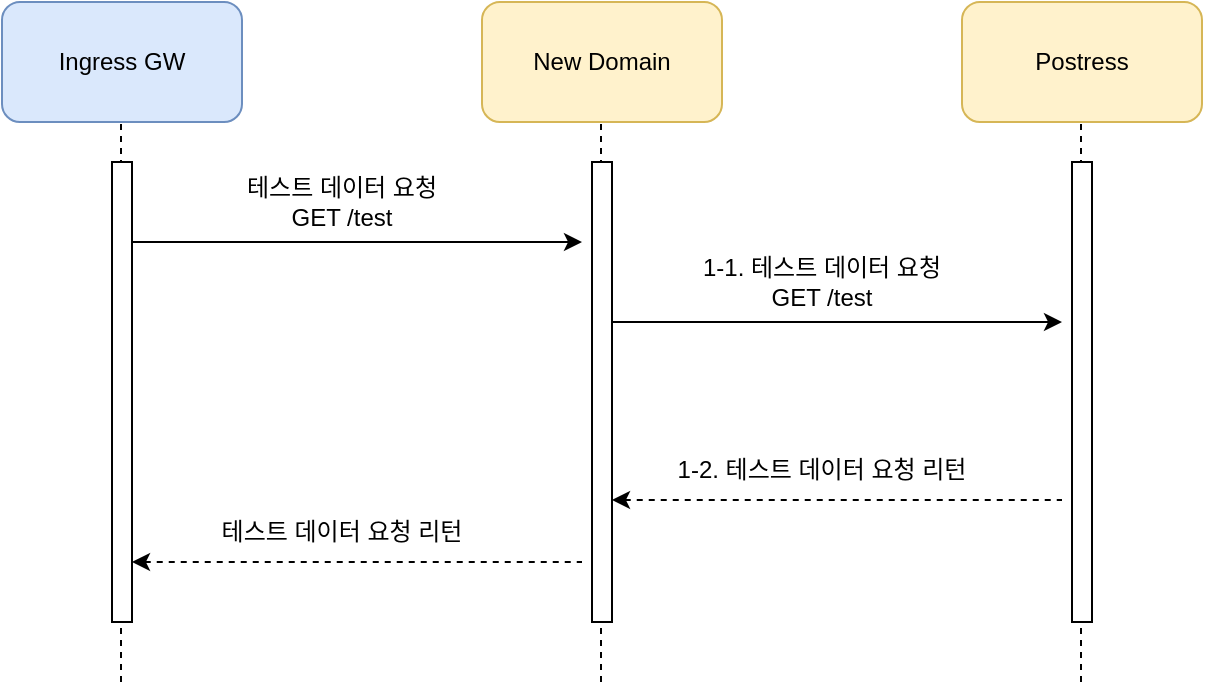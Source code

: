 <mxfile version="14.8.3" type="device"><diagram id="dbk2L1sQEavhsRb8PNaE" name="Page-1"><mxGraphModel dx="1298" dy="751" grid="1" gridSize="10" guides="1" tooltips="1" connect="1" arrows="1" fold="1" page="1" pageScale="1" pageWidth="827" pageHeight="1169" math="0" shadow="0"><root><mxCell id="0"/><mxCell id="1" parent="0"/><mxCell id="p09zfbp5ULqTQxzPmlk9-1" value="Ingress GW" style="rounded=1;whiteSpace=wrap;html=1;fillColor=#dae8fc;strokeColor=#6c8ebf;" vertex="1" parent="1"><mxGeometry x="40" y="40" width="120" height="60" as="geometry"/></mxCell><mxCell id="p09zfbp5ULqTQxzPmlk9-2" value="New Domain" style="rounded=1;whiteSpace=wrap;html=1;fillColor=#fff2cc;strokeColor=#d6b656;" vertex="1" parent="1"><mxGeometry x="280" y="40" width="120" height="60" as="geometry"/></mxCell><mxCell id="p09zfbp5ULqTQxzPmlk9-3" value="Postress" style="rounded=1;whiteSpace=wrap;html=1;fillColor=#fff2cc;strokeColor=#d6b656;" vertex="1" parent="1"><mxGeometry x="520" y="40" width="120" height="60" as="geometry"/></mxCell><mxCell id="p09zfbp5ULqTQxzPmlk9-5" value="" style="endArrow=none;dashed=1;html=1;" edge="1" parent="1"><mxGeometry width="50" height="50" relative="1" as="geometry"><mxPoint x="99.5" y="380" as="sourcePoint"/><mxPoint x="99.5" y="100" as="targetPoint"/></mxGeometry></mxCell><mxCell id="p09zfbp5ULqTQxzPmlk9-6" value="" style="rounded=0;whiteSpace=wrap;html=1;" vertex="1" parent="1"><mxGeometry x="95" y="120" width="10" height="230" as="geometry"/></mxCell><mxCell id="p09zfbp5ULqTQxzPmlk9-9" value="" style="endArrow=none;dashed=1;html=1;" edge="1" parent="1"><mxGeometry width="50" height="50" relative="1" as="geometry"><mxPoint x="339.5" y="380" as="sourcePoint"/><mxPoint x="339.5" y="100" as="targetPoint"/></mxGeometry></mxCell><mxCell id="p09zfbp5ULqTQxzPmlk9-10" value="" style="rounded=0;whiteSpace=wrap;html=1;" vertex="1" parent="1"><mxGeometry x="335" y="120" width="10" height="230" as="geometry"/></mxCell><mxCell id="p09zfbp5ULqTQxzPmlk9-11" value="" style="endArrow=none;dashed=1;html=1;" edge="1" parent="1"><mxGeometry width="50" height="50" relative="1" as="geometry"><mxPoint x="579.5" y="380" as="sourcePoint"/><mxPoint x="579.5" y="100" as="targetPoint"/></mxGeometry></mxCell><mxCell id="p09zfbp5ULqTQxzPmlk9-12" value="" style="rounded=0;whiteSpace=wrap;html=1;" vertex="1" parent="1"><mxGeometry x="575" y="120" width="10" height="230" as="geometry"/></mxCell><mxCell id="p09zfbp5ULqTQxzPmlk9-13" value="" style="endArrow=classic;html=1;" edge="1" parent="1"><mxGeometry width="50" height="50" relative="1" as="geometry"><mxPoint x="105" y="160" as="sourcePoint"/><mxPoint x="330" y="160" as="targetPoint"/></mxGeometry></mxCell><mxCell id="p09zfbp5ULqTQxzPmlk9-14" value="테스트 데이터 요청&lt;br&gt;GET /test" style="text;html=1;strokeColor=none;fillColor=none;align=center;verticalAlign=middle;whiteSpace=wrap;rounded=0;" vertex="1" parent="1"><mxGeometry x="120" y="110" width="180" height="60" as="geometry"/></mxCell><mxCell id="p09zfbp5ULqTQxzPmlk9-16" value="" style="endArrow=none;html=1;fontStyle=1;endFill=0;startArrow=classic;startFill=1;dashed=1;" edge="1" parent="1"><mxGeometry width="50" height="50" relative="1" as="geometry"><mxPoint x="105" y="320" as="sourcePoint"/><mxPoint x="330" y="320" as="targetPoint"/></mxGeometry></mxCell><mxCell id="p09zfbp5ULqTQxzPmlk9-17" value="테스트 데이터 요청 리턴" style="text;html=1;strokeColor=none;fillColor=none;align=center;verticalAlign=middle;whiteSpace=wrap;rounded=0;" vertex="1" parent="1"><mxGeometry x="120" y="290" width="180" height="30" as="geometry"/></mxCell><mxCell id="p09zfbp5ULqTQxzPmlk9-18" value="" style="endArrow=classic;html=1;" edge="1" parent="1"><mxGeometry width="50" height="50" relative="1" as="geometry"><mxPoint x="345" y="200" as="sourcePoint"/><mxPoint x="570" y="200" as="targetPoint"/></mxGeometry></mxCell><mxCell id="p09zfbp5ULqTQxzPmlk9-19" value="1-1. 테스트 데이터 요청&lt;br&gt;GET /test" style="text;html=1;strokeColor=none;fillColor=none;align=center;verticalAlign=middle;whiteSpace=wrap;rounded=0;" vertex="1" parent="1"><mxGeometry x="360" y="150" width="180" height="60" as="geometry"/></mxCell><mxCell id="p09zfbp5ULqTQxzPmlk9-20" value="" style="endArrow=none;html=1;fontStyle=1;endFill=0;startArrow=classic;startFill=1;dashed=1;" edge="1" parent="1"><mxGeometry width="50" height="50" relative="1" as="geometry"><mxPoint x="345" y="289" as="sourcePoint"/><mxPoint x="570" y="289" as="targetPoint"/></mxGeometry></mxCell><mxCell id="p09zfbp5ULqTQxzPmlk9-21" value="1-2. 테스트 데이터 요청 리턴" style="text;html=1;strokeColor=none;fillColor=none;align=center;verticalAlign=middle;whiteSpace=wrap;rounded=0;" vertex="1" parent="1"><mxGeometry x="360" y="259" width="180" height="30" as="geometry"/></mxCell></root></mxGraphModel></diagram></mxfile>